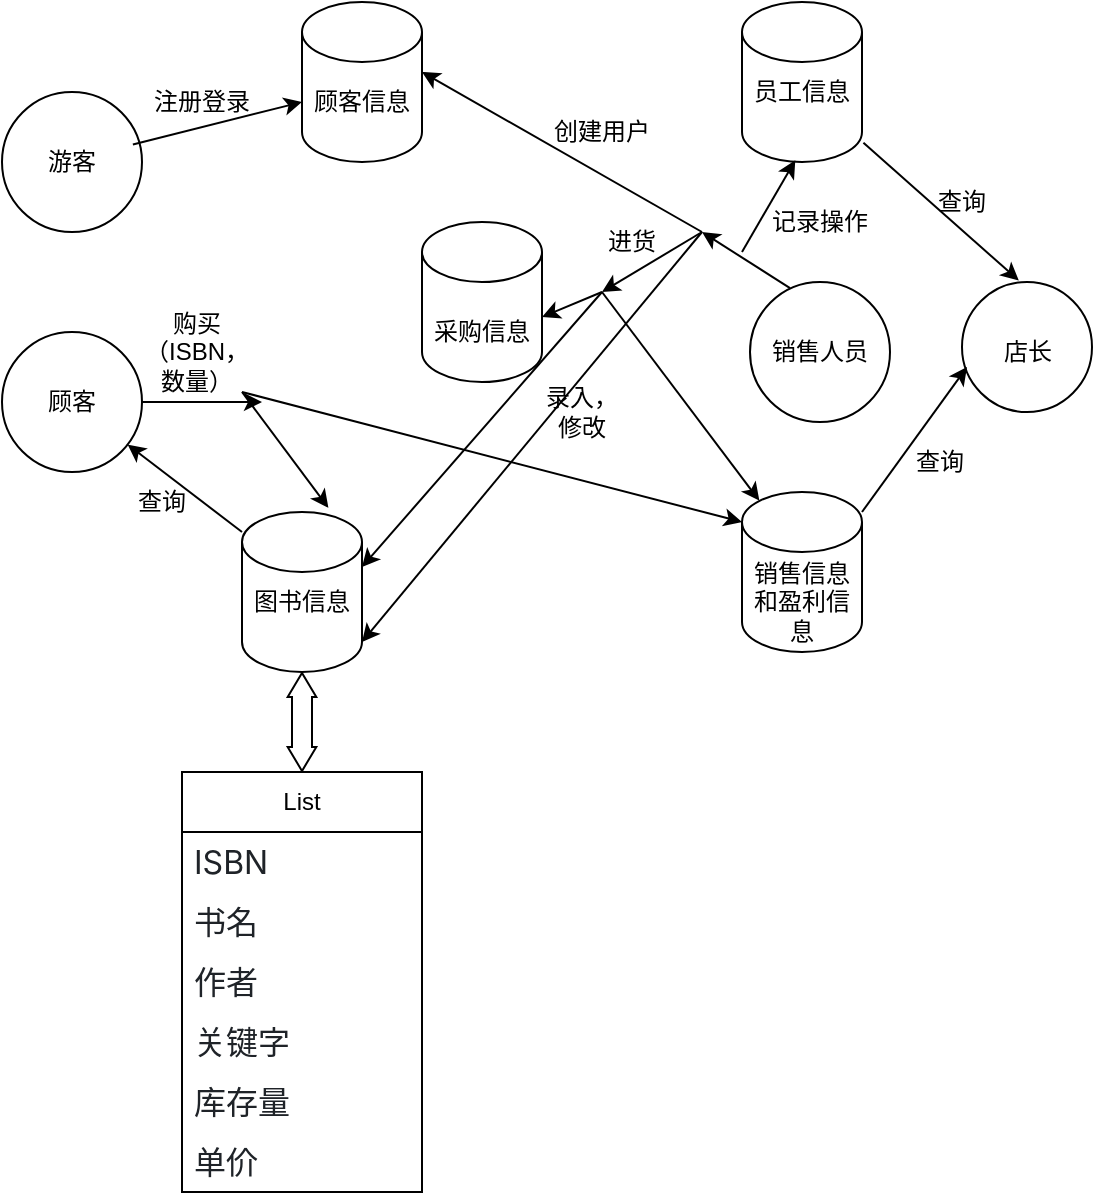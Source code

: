 <mxfile version="24.7.17">
  <diagram id="C5RBs43oDa-KdzZeNtuy" name="Page-1">
    <mxGraphModel dx="919" dy="674" grid="1" gridSize="10" guides="1" tooltips="1" connect="1" arrows="1" fold="1" page="1" pageScale="1" pageWidth="827" pageHeight="1169" math="0" shadow="0">
      <root>
        <mxCell id="WIyWlLk6GJQsqaUBKTNV-0" />
        <mxCell id="WIyWlLk6GJQsqaUBKTNV-1" parent="WIyWlLk6GJQsqaUBKTNV-0" />
        <mxCell id="AmiO1NkPSx5S4UXmDlpI-25" value="List" style="swimlane;fontStyle=0;childLayout=stackLayout;horizontal=1;startSize=30;horizontalStack=0;resizeParent=1;resizeParentMax=0;resizeLast=0;collapsible=1;marginBottom=0;whiteSpace=wrap;html=1;" parent="WIyWlLk6GJQsqaUBKTNV-1" vertex="1">
          <mxGeometry x="130" y="510" width="120" height="210" as="geometry" />
        </mxCell>
        <mxCell id="AmiO1NkPSx5S4UXmDlpI-26" value="&lt;span style=&quot;color: rgb(31, 35, 40); font-family: -apple-system, BlinkMacSystemFont, &amp;quot;Segoe UI&amp;quot;, &amp;quot;Noto Sans&amp;quot;, Helvetica, Arial, sans-serif, &amp;quot;Apple Color Emoji&amp;quot;, &amp;quot;Segoe UI Emoji&amp;quot;; font-size: 16px; background-color: rgb(255, 255, 255);&quot;&gt;ISBN&lt;/span&gt;" style="text;strokeColor=none;fillColor=none;align=left;verticalAlign=middle;spacingLeft=4;spacingRight=4;overflow=hidden;points=[[0,0.5],[1,0.5]];portConstraint=eastwest;rotatable=0;whiteSpace=wrap;html=1;" parent="AmiO1NkPSx5S4UXmDlpI-25" vertex="1">
          <mxGeometry y="30" width="120" height="30" as="geometry" />
        </mxCell>
        <mxCell id="AmiO1NkPSx5S4UXmDlpI-27" value="&lt;span style=&quot;color: rgb(31, 35, 40); font-family: -apple-system, BlinkMacSystemFont, &amp;quot;Segoe UI&amp;quot;, &amp;quot;Noto Sans&amp;quot;, Helvetica, Arial, sans-serif, &amp;quot;Apple Color Emoji&amp;quot;, &amp;quot;Segoe UI Emoji&amp;quot;; font-size: 16px; background-color: rgb(255, 255, 255);&quot;&gt;书名&lt;/span&gt;" style="text;strokeColor=none;fillColor=none;align=left;verticalAlign=middle;spacingLeft=4;spacingRight=4;overflow=hidden;points=[[0,0.5],[1,0.5]];portConstraint=eastwest;rotatable=0;whiteSpace=wrap;html=1;" parent="AmiO1NkPSx5S4UXmDlpI-25" vertex="1">
          <mxGeometry y="60" width="120" height="30" as="geometry" />
        </mxCell>
        <mxCell id="AmiO1NkPSx5S4UXmDlpI-33" value="&lt;span style=&quot;color: rgb(31, 35, 40); font-family: -apple-system, BlinkMacSystemFont, &amp;quot;Segoe UI&amp;quot;, &amp;quot;Noto Sans&amp;quot;, Helvetica, Arial, sans-serif, &amp;quot;Apple Color Emoji&amp;quot;, &amp;quot;Segoe UI Emoji&amp;quot;; font-size: 16px; background-color: rgb(255, 255, 255);&quot;&gt;作者&lt;/span&gt;" style="text;strokeColor=none;fillColor=none;align=left;verticalAlign=middle;spacingLeft=4;spacingRight=4;overflow=hidden;points=[[0,0.5],[1,0.5]];portConstraint=eastwest;rotatable=0;whiteSpace=wrap;html=1;" parent="AmiO1NkPSx5S4UXmDlpI-25" vertex="1">
          <mxGeometry y="90" width="120" height="30" as="geometry" />
        </mxCell>
        <mxCell id="AmiO1NkPSx5S4UXmDlpI-28" value="&lt;span style=&quot;color: rgb(31, 35, 40); font-family: -apple-system, BlinkMacSystemFont, &amp;quot;Segoe UI&amp;quot;, &amp;quot;Noto Sans&amp;quot;, Helvetica, Arial, sans-serif, &amp;quot;Apple Color Emoji&amp;quot;, &amp;quot;Segoe UI Emoji&amp;quot;; font-size: 16px; background-color: rgb(255, 255, 255);&quot;&gt;关键字&lt;/span&gt;" style="text;strokeColor=none;fillColor=none;align=left;verticalAlign=middle;spacingLeft=4;spacingRight=4;overflow=hidden;points=[[0,0.5],[1,0.5]];portConstraint=eastwest;rotatable=0;whiteSpace=wrap;html=1;" parent="AmiO1NkPSx5S4UXmDlpI-25" vertex="1">
          <mxGeometry y="120" width="120" height="30" as="geometry" />
        </mxCell>
        <mxCell id="AmiO1NkPSx5S4UXmDlpI-31" value="&lt;span style=&quot;color: rgb(31, 35, 40); font-family: -apple-system, BlinkMacSystemFont, &amp;quot;Segoe UI&amp;quot;, &amp;quot;Noto Sans&amp;quot;, Helvetica, Arial, sans-serif, &amp;quot;Apple Color Emoji&amp;quot;, &amp;quot;Segoe UI Emoji&amp;quot;; font-size: 16px; background-color: rgb(255, 255, 255);&quot;&gt;库存量&lt;/span&gt;" style="text;strokeColor=none;fillColor=none;align=left;verticalAlign=middle;spacingLeft=4;spacingRight=4;overflow=hidden;points=[[0,0.5],[1,0.5]];portConstraint=eastwest;rotatable=0;whiteSpace=wrap;html=1;" parent="AmiO1NkPSx5S4UXmDlpI-25" vertex="1">
          <mxGeometry y="150" width="120" height="30" as="geometry" />
        </mxCell>
        <mxCell id="AmiO1NkPSx5S4UXmDlpI-32" value="&lt;span style=&quot;color: rgb(31, 35, 40); font-family: -apple-system, BlinkMacSystemFont, &amp;quot;Segoe UI&amp;quot;, &amp;quot;Noto Sans&amp;quot;, Helvetica, Arial, sans-serif, &amp;quot;Apple Color Emoji&amp;quot;, &amp;quot;Segoe UI Emoji&amp;quot;; font-size: 16px; background-color: rgb(255, 255, 255);&quot;&gt;单价&lt;/span&gt;" style="text;strokeColor=none;fillColor=none;align=left;verticalAlign=middle;spacingLeft=4;spacingRight=4;overflow=hidden;points=[[0,0.5],[1,0.5]];portConstraint=eastwest;rotatable=0;whiteSpace=wrap;html=1;" parent="AmiO1NkPSx5S4UXmDlpI-25" vertex="1">
          <mxGeometry y="180" width="120" height="30" as="geometry" />
        </mxCell>
        <mxCell id="AmiO1NkPSx5S4UXmDlpI-34" value="" style="shape=flexArrow;endArrow=classic;startArrow=classic;html=1;rounded=0;entryX=0.5;entryY=0;entryDx=0;entryDy=0;exitX=0.5;exitY=1;exitDx=0;exitDy=0;endWidth=3.333;endSize=3.683;startWidth=3.333;startSize=3.683;exitPerimeter=0;" parent="WIyWlLk6GJQsqaUBKTNV-1" target="AmiO1NkPSx5S4UXmDlpI-25" edge="1">
          <mxGeometry width="100" height="100" relative="1" as="geometry">
            <mxPoint x="190" y="460" as="sourcePoint" />
            <mxPoint x="190" y="300" as="targetPoint" />
          </mxGeometry>
        </mxCell>
        <mxCell id="FsqjhoUNN6aWd7S4iRo9-0" value="" style="shape=cylinder3;whiteSpace=wrap;html=1;boundedLbl=1;backgroundOutline=1;size=15;" vertex="1" parent="WIyWlLk6GJQsqaUBKTNV-1">
          <mxGeometry x="160" y="380" width="60" height="80" as="geometry" />
        </mxCell>
        <mxCell id="FsqjhoUNN6aWd7S4iRo9-1" value="图书信息" style="text;html=1;align=center;verticalAlign=middle;whiteSpace=wrap;rounded=0;" vertex="1" parent="WIyWlLk6GJQsqaUBKTNV-1">
          <mxGeometry x="160" y="410" width="60" height="30" as="geometry" />
        </mxCell>
        <mxCell id="FsqjhoUNN6aWd7S4iRo9-2" value="" style="shape=cylinder3;whiteSpace=wrap;html=1;boundedLbl=1;backgroundOutline=1;size=15;" vertex="1" parent="WIyWlLk6GJQsqaUBKTNV-1">
          <mxGeometry x="410" y="125" width="60" height="80" as="geometry" />
        </mxCell>
        <mxCell id="FsqjhoUNN6aWd7S4iRo9-3" value="员工信息" style="text;html=1;align=center;verticalAlign=middle;whiteSpace=wrap;rounded=0;" vertex="1" parent="WIyWlLk6GJQsqaUBKTNV-1">
          <mxGeometry x="410" y="155" width="60" height="30" as="geometry" />
        </mxCell>
        <mxCell id="FsqjhoUNN6aWd7S4iRo9-4" value="" style="shape=cylinder3;whiteSpace=wrap;html=1;boundedLbl=1;backgroundOutline=1;size=15;" vertex="1" parent="WIyWlLk6GJQsqaUBKTNV-1">
          <mxGeometry x="190" y="125" width="60" height="80" as="geometry" />
        </mxCell>
        <mxCell id="FsqjhoUNN6aWd7S4iRo9-5" value="顾客信息" style="text;html=1;align=center;verticalAlign=middle;whiteSpace=wrap;rounded=0;" vertex="1" parent="WIyWlLk6GJQsqaUBKTNV-1">
          <mxGeometry x="190" y="160" width="60" height="30" as="geometry" />
        </mxCell>
        <mxCell id="FsqjhoUNN6aWd7S4iRo9-6" value="" style="shape=cylinder3;whiteSpace=wrap;html=1;boundedLbl=1;backgroundOutline=1;size=15;" vertex="1" parent="WIyWlLk6GJQsqaUBKTNV-1">
          <mxGeometry x="250" y="235" width="60" height="80" as="geometry" />
        </mxCell>
        <mxCell id="FsqjhoUNN6aWd7S4iRo9-7" value="采购信息" style="text;html=1;align=center;verticalAlign=middle;whiteSpace=wrap;rounded=0;" vertex="1" parent="WIyWlLk6GJQsqaUBKTNV-1">
          <mxGeometry x="250" y="275" width="60" height="30" as="geometry" />
        </mxCell>
        <mxCell id="FsqjhoUNN6aWd7S4iRo9-8" value="" style="shape=cylinder3;whiteSpace=wrap;html=1;boundedLbl=1;backgroundOutline=1;size=15;" vertex="1" parent="WIyWlLk6GJQsqaUBKTNV-1">
          <mxGeometry x="410" y="370" width="60" height="80" as="geometry" />
        </mxCell>
        <mxCell id="FsqjhoUNN6aWd7S4iRo9-9" value="销售信息和盈利信息" style="text;html=1;align=center;verticalAlign=middle;whiteSpace=wrap;rounded=0;" vertex="1" parent="WIyWlLk6GJQsqaUBKTNV-1">
          <mxGeometry x="410" y="410" width="60" height="30" as="geometry" />
        </mxCell>
        <mxCell id="FsqjhoUNN6aWd7S4iRo9-10" value="" style="ellipse;whiteSpace=wrap;html=1;aspect=fixed;" vertex="1" parent="WIyWlLk6GJQsqaUBKTNV-1">
          <mxGeometry x="40" y="170" width="70" height="70" as="geometry" />
        </mxCell>
        <mxCell id="FsqjhoUNN6aWd7S4iRo9-11" value="游客" style="text;html=1;align=center;verticalAlign=middle;whiteSpace=wrap;rounded=0;" vertex="1" parent="WIyWlLk6GJQsqaUBKTNV-1">
          <mxGeometry x="45" y="190" width="60" height="30" as="geometry" />
        </mxCell>
        <mxCell id="FsqjhoUNN6aWd7S4iRo9-12" value="" style="endArrow=classic;html=1;rounded=0;exitX=0.935;exitY=0.375;exitDx=0;exitDy=0;exitPerimeter=0;entryX=0;entryY=0.5;entryDx=0;entryDy=0;" edge="1" parent="WIyWlLk6GJQsqaUBKTNV-1" source="FsqjhoUNN6aWd7S4iRo9-10" target="FsqjhoUNN6aWd7S4iRo9-5">
          <mxGeometry width="50" height="50" relative="1" as="geometry">
            <mxPoint x="260" y="390" as="sourcePoint" />
            <mxPoint x="310" y="340" as="targetPoint" />
          </mxGeometry>
        </mxCell>
        <mxCell id="FsqjhoUNN6aWd7S4iRo9-13" value="注册登录" style="text;html=1;align=center;verticalAlign=middle;whiteSpace=wrap;rounded=0;" vertex="1" parent="WIyWlLk6GJQsqaUBKTNV-1">
          <mxGeometry x="110" y="160" width="60" height="30" as="geometry" />
        </mxCell>
        <mxCell id="FsqjhoUNN6aWd7S4iRo9-14" value="" style="ellipse;whiteSpace=wrap;html=1;aspect=fixed;" vertex="1" parent="WIyWlLk6GJQsqaUBKTNV-1">
          <mxGeometry x="40" y="290" width="70" height="70" as="geometry" />
        </mxCell>
        <mxCell id="FsqjhoUNN6aWd7S4iRo9-15" value="顾客" style="text;html=1;align=center;verticalAlign=middle;whiteSpace=wrap;rounded=0;" vertex="1" parent="WIyWlLk6GJQsqaUBKTNV-1">
          <mxGeometry x="45" y="310" width="60" height="30" as="geometry" />
        </mxCell>
        <mxCell id="FsqjhoUNN6aWd7S4iRo9-16" value="" style="endArrow=classic;html=1;rounded=0;exitX=0;exitY=0.125;exitDx=0;exitDy=0;exitPerimeter=0;" edge="1" parent="WIyWlLk6GJQsqaUBKTNV-1" source="FsqjhoUNN6aWd7S4iRo9-0" target="FsqjhoUNN6aWd7S4iRo9-14">
          <mxGeometry width="50" height="50" relative="1" as="geometry">
            <mxPoint x="260" y="390" as="sourcePoint" />
            <mxPoint x="310" y="340" as="targetPoint" />
          </mxGeometry>
        </mxCell>
        <mxCell id="FsqjhoUNN6aWd7S4iRo9-17" value="查询" style="text;html=1;align=center;verticalAlign=middle;whiteSpace=wrap;rounded=0;" vertex="1" parent="WIyWlLk6GJQsqaUBKTNV-1">
          <mxGeometry x="90" y="360" width="60" height="30" as="geometry" />
        </mxCell>
        <mxCell id="FsqjhoUNN6aWd7S4iRo9-18" value="" style="endArrow=classic;html=1;rounded=0;exitX=1;exitY=0.5;exitDx=0;exitDy=0;" edge="1" parent="WIyWlLk6GJQsqaUBKTNV-1" source="FsqjhoUNN6aWd7S4iRo9-14">
          <mxGeometry width="50" height="50" relative="1" as="geometry">
            <mxPoint x="260" y="390" as="sourcePoint" />
            <mxPoint x="170" y="325" as="targetPoint" />
          </mxGeometry>
        </mxCell>
        <mxCell id="FsqjhoUNN6aWd7S4iRo9-19" value="" style="endArrow=classic;html=1;rounded=0;entryX=0.72;entryY=-0.026;entryDx=0;entryDy=0;entryPerimeter=0;" edge="1" parent="WIyWlLk6GJQsqaUBKTNV-1" target="FsqjhoUNN6aWd7S4iRo9-0">
          <mxGeometry width="50" height="50" relative="1" as="geometry">
            <mxPoint x="160" y="320" as="sourcePoint" />
            <mxPoint x="310" y="340" as="targetPoint" />
          </mxGeometry>
        </mxCell>
        <mxCell id="FsqjhoUNN6aWd7S4iRo9-20" value="" style="endArrow=classic;html=1;rounded=0;entryX=0;entryY=0;entryDx=0;entryDy=15;entryPerimeter=0;" edge="1" parent="WIyWlLk6GJQsqaUBKTNV-1" target="FsqjhoUNN6aWd7S4iRo9-8">
          <mxGeometry width="50" height="50" relative="1" as="geometry">
            <mxPoint x="160" y="320" as="sourcePoint" />
            <mxPoint x="260" y="320" as="targetPoint" />
          </mxGeometry>
        </mxCell>
        <mxCell id="FsqjhoUNN6aWd7S4iRo9-21" value="购买（ISBN，数量）" style="text;html=1;align=center;verticalAlign=middle;whiteSpace=wrap;rounded=0;" vertex="1" parent="WIyWlLk6GJQsqaUBKTNV-1">
          <mxGeometry x="105" y="280" width="65" height="40" as="geometry" />
        </mxCell>
        <mxCell id="FsqjhoUNN6aWd7S4iRo9-22" value="" style="ellipse;whiteSpace=wrap;html=1;aspect=fixed;" vertex="1" parent="WIyWlLk6GJQsqaUBKTNV-1">
          <mxGeometry x="414" y="265" width="70" height="70" as="geometry" />
        </mxCell>
        <mxCell id="FsqjhoUNN6aWd7S4iRo9-23" value="销售人员" style="text;html=1;align=center;verticalAlign=middle;whiteSpace=wrap;rounded=0;" vertex="1" parent="WIyWlLk6GJQsqaUBKTNV-1">
          <mxGeometry x="419" y="285" width="60" height="30" as="geometry" />
        </mxCell>
        <mxCell id="FsqjhoUNN6aWd7S4iRo9-26" value="" style="endArrow=classic;html=1;rounded=0;exitX=0.286;exitY=0.044;exitDx=0;exitDy=0;exitPerimeter=0;" edge="1" parent="WIyWlLk6GJQsqaUBKTNV-1" source="FsqjhoUNN6aWd7S4iRo9-22">
          <mxGeometry width="50" height="50" relative="1" as="geometry">
            <mxPoint x="350" y="340" as="sourcePoint" />
            <mxPoint x="390" y="240" as="targetPoint" />
          </mxGeometry>
        </mxCell>
        <mxCell id="FsqjhoUNN6aWd7S4iRo9-27" value="" style="endArrow=classic;html=1;rounded=0;entryX=1;entryY=0;entryDx=0;entryDy=0;" edge="1" parent="WIyWlLk6GJQsqaUBKTNV-1" target="FsqjhoUNN6aWd7S4iRo9-5">
          <mxGeometry width="50" height="50" relative="1" as="geometry">
            <mxPoint x="390" y="240" as="sourcePoint" />
            <mxPoint x="360" y="230" as="targetPoint" />
          </mxGeometry>
        </mxCell>
        <mxCell id="FsqjhoUNN6aWd7S4iRo9-28" value="" style="endArrow=classic;html=1;rounded=0;entryX=0.444;entryY=0.989;entryDx=0;entryDy=0;entryPerimeter=0;" edge="1" parent="WIyWlLk6GJQsqaUBKTNV-1" target="FsqjhoUNN6aWd7S4iRo9-2">
          <mxGeometry width="50" height="50" relative="1" as="geometry">
            <mxPoint x="410" y="250" as="sourcePoint" />
            <mxPoint x="400" y="290" as="targetPoint" />
          </mxGeometry>
        </mxCell>
        <mxCell id="FsqjhoUNN6aWd7S4iRo9-29" value="记录操作" style="text;html=1;align=center;verticalAlign=middle;whiteSpace=wrap;rounded=0;" vertex="1" parent="WIyWlLk6GJQsqaUBKTNV-1">
          <mxGeometry x="419" y="220" width="60" height="30" as="geometry" />
        </mxCell>
        <mxCell id="FsqjhoUNN6aWd7S4iRo9-30" value="创建用户" style="text;html=1;align=center;verticalAlign=middle;whiteSpace=wrap;rounded=0;" vertex="1" parent="WIyWlLk6GJQsqaUBKTNV-1">
          <mxGeometry x="310" y="175" width="60" height="30" as="geometry" />
        </mxCell>
        <mxCell id="FsqjhoUNN6aWd7S4iRo9-31" value="" style="endArrow=classic;html=1;rounded=0;" edge="1" parent="WIyWlLk6GJQsqaUBKTNV-1">
          <mxGeometry width="50" height="50" relative="1" as="geometry">
            <mxPoint x="390" y="240" as="sourcePoint" />
            <mxPoint x="340" y="270" as="targetPoint" />
          </mxGeometry>
        </mxCell>
        <mxCell id="FsqjhoUNN6aWd7S4iRo9-32" value="进货" style="text;html=1;align=center;verticalAlign=middle;whiteSpace=wrap;rounded=0;rotation=0;" vertex="1" parent="WIyWlLk6GJQsqaUBKTNV-1">
          <mxGeometry x="340" y="240" width="30" height="10" as="geometry" />
        </mxCell>
        <mxCell id="FsqjhoUNN6aWd7S4iRo9-33" value="" style="endArrow=classic;html=1;rounded=0;entryX=1;entryY=0.25;entryDx=0;entryDy=0;" edge="1" parent="WIyWlLk6GJQsqaUBKTNV-1" target="FsqjhoUNN6aWd7S4iRo9-7">
          <mxGeometry width="50" height="50" relative="1" as="geometry">
            <mxPoint x="340" y="270" as="sourcePoint" />
            <mxPoint x="390" y="270" as="targetPoint" />
          </mxGeometry>
        </mxCell>
        <mxCell id="FsqjhoUNN6aWd7S4iRo9-34" value="" style="endArrow=classic;html=1;rounded=0;entryX=1;entryY=0;entryDx=0;entryDy=27.5;entryPerimeter=0;" edge="1" parent="WIyWlLk6GJQsqaUBKTNV-1" target="FsqjhoUNN6aWd7S4iRo9-0">
          <mxGeometry width="50" height="50" relative="1" as="geometry">
            <mxPoint x="340" y="270" as="sourcePoint" />
            <mxPoint x="360" y="360" as="targetPoint" />
          </mxGeometry>
        </mxCell>
        <mxCell id="FsqjhoUNN6aWd7S4iRo9-35" value="" style="endArrow=classic;html=1;rounded=0;entryX=1;entryY=1;entryDx=0;entryDy=-15;entryPerimeter=0;" edge="1" parent="WIyWlLk6GJQsqaUBKTNV-1" target="FsqjhoUNN6aWd7S4iRo9-0">
          <mxGeometry width="50" height="50" relative="1" as="geometry">
            <mxPoint x="390" y="240" as="sourcePoint" />
            <mxPoint x="390" y="270" as="targetPoint" />
          </mxGeometry>
        </mxCell>
        <mxCell id="FsqjhoUNN6aWd7S4iRo9-36" value="录入，修改" style="text;html=1;align=center;verticalAlign=middle;whiteSpace=wrap;rounded=0;" vertex="1" parent="WIyWlLk6GJQsqaUBKTNV-1">
          <mxGeometry x="310" y="320" width="40" height="20" as="geometry" />
        </mxCell>
        <mxCell id="FsqjhoUNN6aWd7S4iRo9-37" value="" style="ellipse;whiteSpace=wrap;html=1;aspect=fixed;" vertex="1" parent="WIyWlLk6GJQsqaUBKTNV-1">
          <mxGeometry x="520" y="265" width="65" height="65" as="geometry" />
        </mxCell>
        <mxCell id="FsqjhoUNN6aWd7S4iRo9-38" value="店长" style="text;html=1;align=center;verticalAlign=middle;whiteSpace=wrap;rounded=0;" vertex="1" parent="WIyWlLk6GJQsqaUBKTNV-1">
          <mxGeometry x="522.5" y="285" width="60" height="30" as="geometry" />
        </mxCell>
        <mxCell id="FsqjhoUNN6aWd7S4iRo9-39" value="" style="endArrow=classic;html=1;rounded=0;entryX=0.437;entryY=-0.011;entryDx=0;entryDy=0;entryPerimeter=0;exitX=1.012;exitY=0.879;exitDx=0;exitDy=0;exitPerimeter=0;" edge="1" parent="WIyWlLk6GJQsqaUBKTNV-1" source="FsqjhoUNN6aWd7S4iRo9-2" target="FsqjhoUNN6aWd7S4iRo9-37">
          <mxGeometry width="50" height="50" relative="1" as="geometry">
            <mxPoint x="310" y="310" as="sourcePoint" />
            <mxPoint x="540" y="250" as="targetPoint" />
          </mxGeometry>
        </mxCell>
        <mxCell id="FsqjhoUNN6aWd7S4iRo9-40" value="" style="endArrow=classic;html=1;rounded=0;entryX=0.145;entryY=0;entryDx=0;entryDy=4.35;entryPerimeter=0;" edge="1" parent="WIyWlLk6GJQsqaUBKTNV-1" target="FsqjhoUNN6aWd7S4iRo9-8">
          <mxGeometry width="50" height="50" relative="1" as="geometry">
            <mxPoint x="340" y="270" as="sourcePoint" />
            <mxPoint x="360" y="260" as="targetPoint" />
          </mxGeometry>
        </mxCell>
        <mxCell id="FsqjhoUNN6aWd7S4iRo9-41" value="" style="endArrow=classic;html=1;rounded=0;entryX=0;entryY=0.75;entryDx=0;entryDy=0;exitX=1;exitY=0.125;exitDx=0;exitDy=0;exitPerimeter=0;" edge="1" parent="WIyWlLk6GJQsqaUBKTNV-1" source="FsqjhoUNN6aWd7S4iRo9-8" target="FsqjhoUNN6aWd7S4iRo9-38">
          <mxGeometry width="50" height="50" relative="1" as="geometry">
            <mxPoint x="310" y="320" as="sourcePoint" />
            <mxPoint x="360" y="270" as="targetPoint" />
          </mxGeometry>
        </mxCell>
        <mxCell id="FsqjhoUNN6aWd7S4iRo9-42" value="查询" style="text;html=1;align=center;verticalAlign=middle;whiteSpace=wrap;rounded=0;" vertex="1" parent="WIyWlLk6GJQsqaUBKTNV-1">
          <mxGeometry x="479" y="340" width="60" height="30" as="geometry" />
        </mxCell>
        <mxCell id="FsqjhoUNN6aWd7S4iRo9-43" value="查询" style="text;html=1;align=center;verticalAlign=middle;whiteSpace=wrap;rounded=0;" vertex="1" parent="WIyWlLk6GJQsqaUBKTNV-1">
          <mxGeometry x="490" y="210" width="60" height="30" as="geometry" />
        </mxCell>
      </root>
    </mxGraphModel>
  </diagram>
</mxfile>
